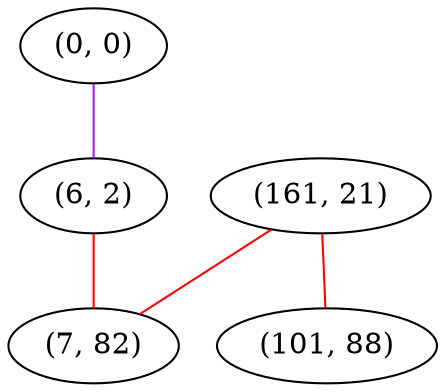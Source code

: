 graph "" {
"(0, 0)";
"(161, 21)";
"(6, 2)";
"(101, 88)";
"(7, 82)";
"(0, 0)" -- "(6, 2)"  [color=purple, key=0, weight=4];
"(161, 21)" -- "(101, 88)"  [color=red, key=0, weight=1];
"(161, 21)" -- "(7, 82)"  [color=red, key=0, weight=1];
"(6, 2)" -- "(7, 82)"  [color=red, key=0, weight=1];
}
